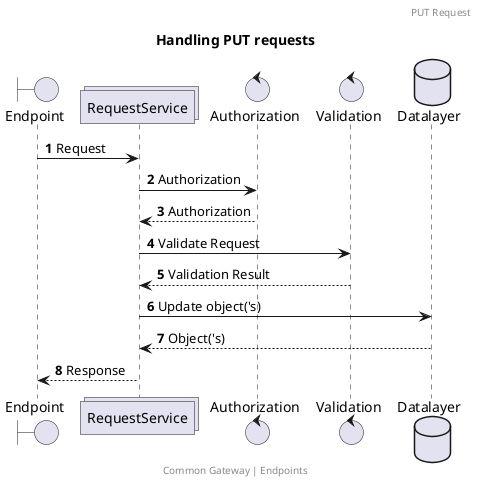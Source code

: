 @startuml
title: Handling PUT requests
footer: Common Gateway | Endpoints
header: PUT Request
autonumber

boundary    Endpoint         as Endpoint
collections RequestService   as RequestService
control     Authorization    as Authorization
control     Validation       as Validation
database    Datalayer        as Datalayer

Endpoint -> RequestService: Request
RequestService -> Authorization  : Authorization
Authorization --> RequestService  : Authorization
RequestService -> Validation : Validate Request
Validation --> RequestService : Validation Result
RequestService -> Datalayer: Update object('s)
Datalayer --> RequestService : Object('s)
RequestService --> Endpoint: Response
@enduml
